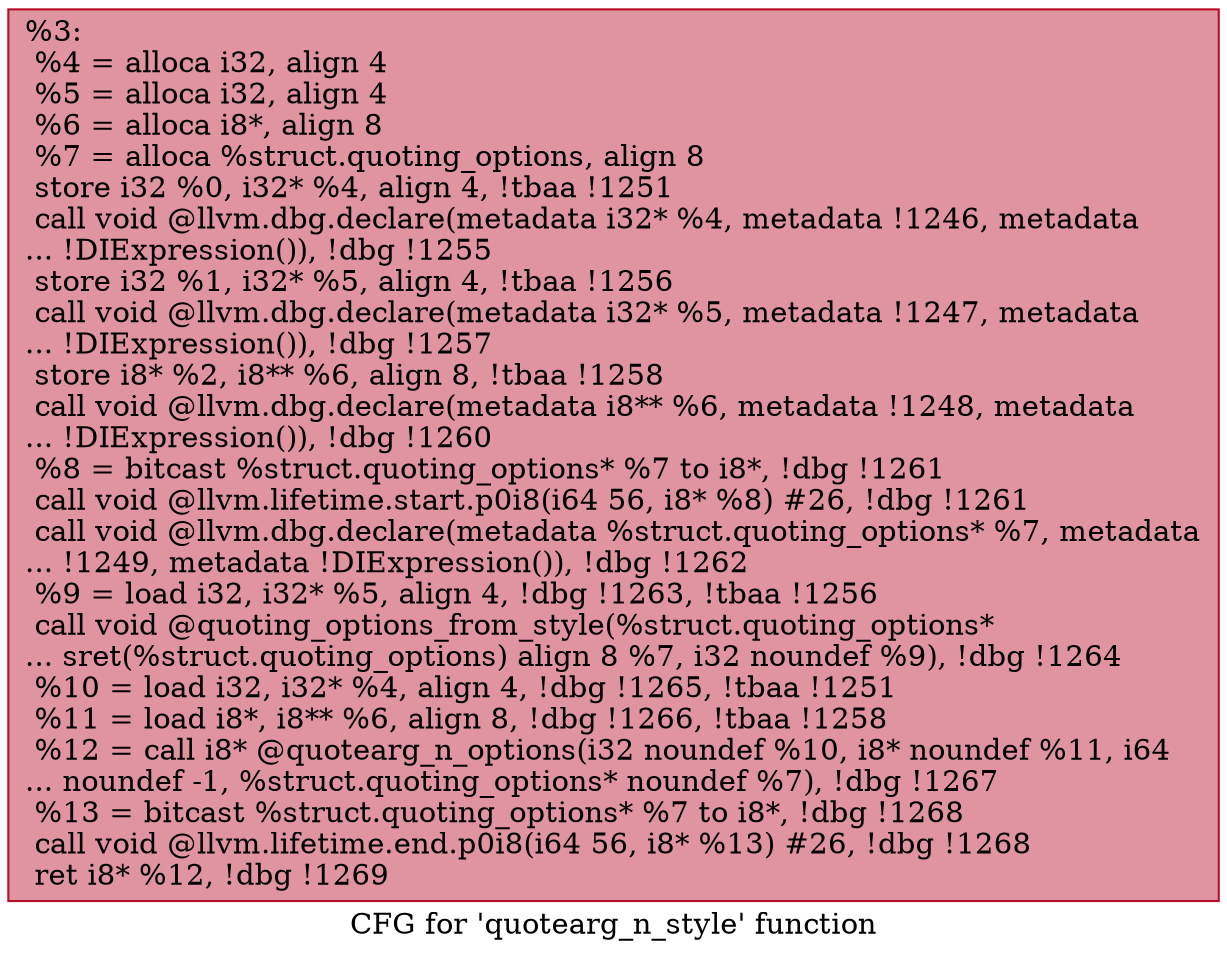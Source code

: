 digraph "CFG for 'quotearg_n_style' function" {
	label="CFG for 'quotearg_n_style' function";

	Node0x137fc90 [shape=record,color="#b70d28ff", style=filled, fillcolor="#b70d2870",label="{%3:\l  %4 = alloca i32, align 4\l  %5 = alloca i32, align 4\l  %6 = alloca i8*, align 8\l  %7 = alloca %struct.quoting_options, align 8\l  store i32 %0, i32* %4, align 4, !tbaa !1251\l  call void @llvm.dbg.declare(metadata i32* %4, metadata !1246, metadata\l... !DIExpression()), !dbg !1255\l  store i32 %1, i32* %5, align 4, !tbaa !1256\l  call void @llvm.dbg.declare(metadata i32* %5, metadata !1247, metadata\l... !DIExpression()), !dbg !1257\l  store i8* %2, i8** %6, align 8, !tbaa !1258\l  call void @llvm.dbg.declare(metadata i8** %6, metadata !1248, metadata\l... !DIExpression()), !dbg !1260\l  %8 = bitcast %struct.quoting_options* %7 to i8*, !dbg !1261\l  call void @llvm.lifetime.start.p0i8(i64 56, i8* %8) #26, !dbg !1261\l  call void @llvm.dbg.declare(metadata %struct.quoting_options* %7, metadata\l... !1249, metadata !DIExpression()), !dbg !1262\l  %9 = load i32, i32* %5, align 4, !dbg !1263, !tbaa !1256\l  call void @quoting_options_from_style(%struct.quoting_options*\l... sret(%struct.quoting_options) align 8 %7, i32 noundef %9), !dbg !1264\l  %10 = load i32, i32* %4, align 4, !dbg !1265, !tbaa !1251\l  %11 = load i8*, i8** %6, align 8, !dbg !1266, !tbaa !1258\l  %12 = call i8* @quotearg_n_options(i32 noundef %10, i8* noundef %11, i64\l... noundef -1, %struct.quoting_options* noundef %7), !dbg !1267\l  %13 = bitcast %struct.quoting_options* %7 to i8*, !dbg !1268\l  call void @llvm.lifetime.end.p0i8(i64 56, i8* %13) #26, !dbg !1268\l  ret i8* %12, !dbg !1269\l}"];
}
